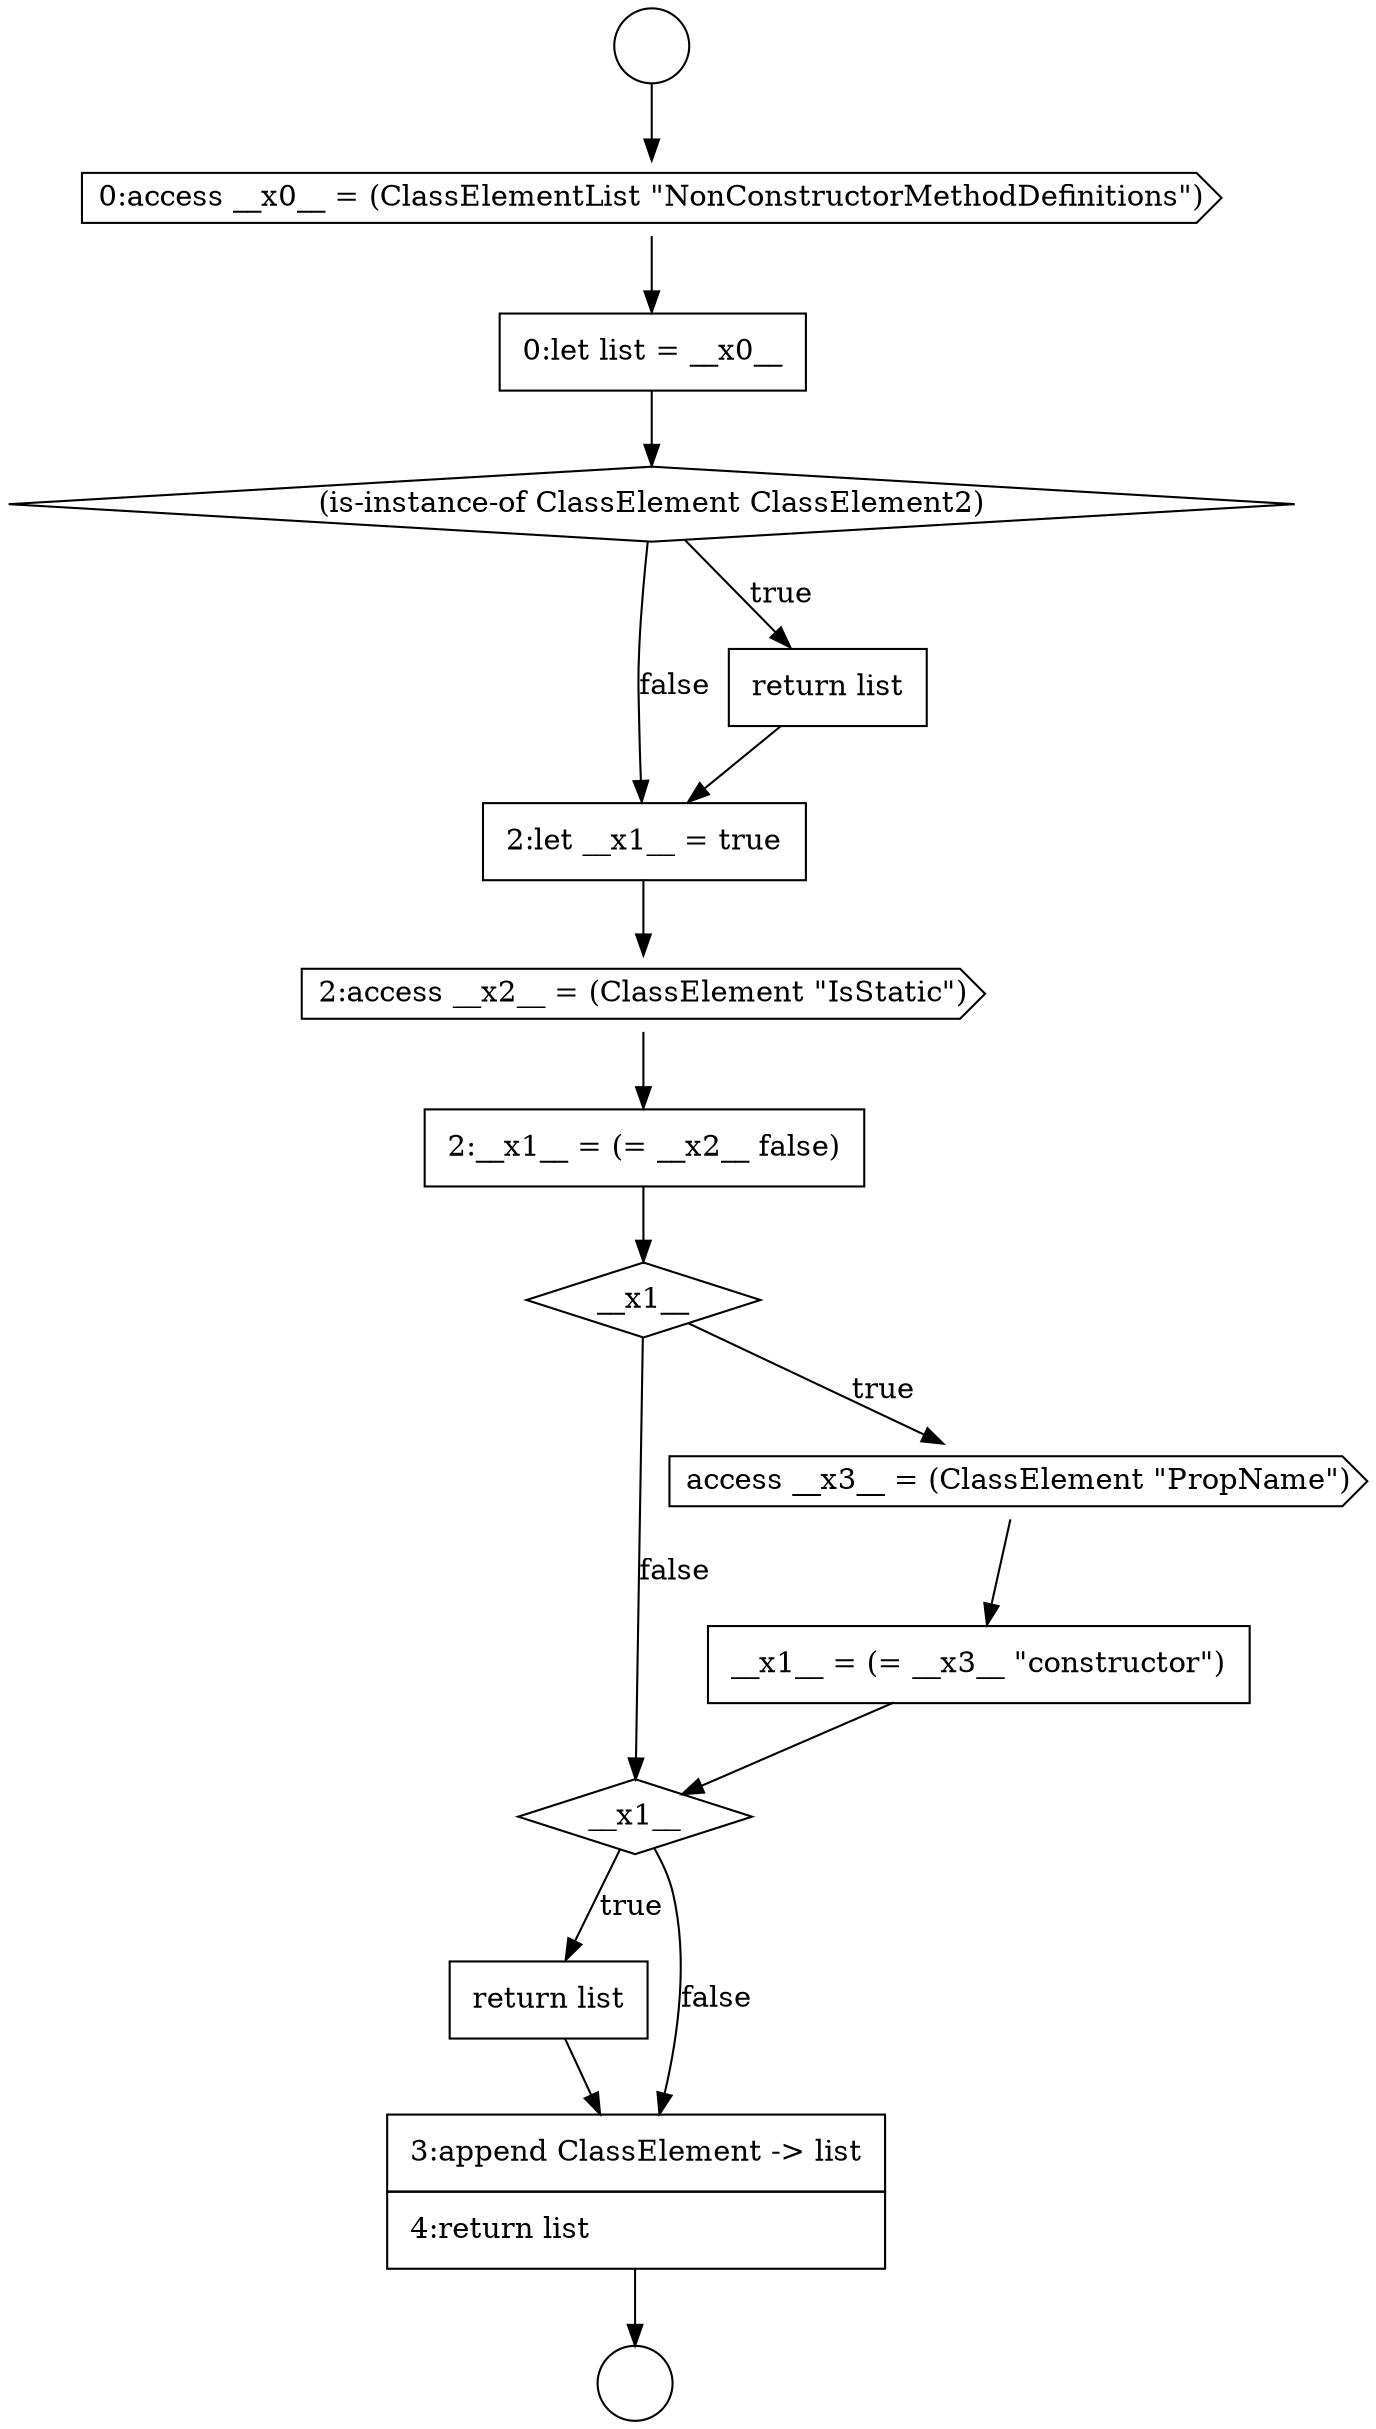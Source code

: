 digraph {
  node9003 [shape=diamond, label=<<font color="black">__x1__</font>> color="black" fillcolor="white" style=filled]
  node9000 [shape=none, margin=0, label=<<font color="black">
    <table border="0" cellborder="1" cellspacing="0" cellpadding="10">
      <tr><td align="left">2:let __x1__ = true</td></tr>
    </table>
  </font>> color="black" fillcolor="white" style=filled]
  node8996 [shape=cds, label=<<font color="black">0:access __x0__ = (ClassElementList &quot;NonConstructorMethodDefinitions&quot;)</font>> color="black" fillcolor="white" style=filled]
  node9007 [shape=none, margin=0, label=<<font color="black">
    <table border="0" cellborder="1" cellspacing="0" cellpadding="10">
      <tr><td align="left">return list</td></tr>
    </table>
  </font>> color="black" fillcolor="white" style=filled]
  node8994 [shape=circle label=" " color="black" fillcolor="white" style=filled]
  node8995 [shape=circle label=" " color="black" fillcolor="white" style=filled]
  node9008 [shape=none, margin=0, label=<<font color="black">
    <table border="0" cellborder="1" cellspacing="0" cellpadding="10">
      <tr><td align="left">3:append ClassElement -&gt; list</td></tr>
      <tr><td align="left">4:return list</td></tr>
    </table>
  </font>> color="black" fillcolor="white" style=filled]
  node8998 [shape=diamond, label=<<font color="black">(is-instance-of ClassElement ClassElement2)</font>> color="black" fillcolor="white" style=filled]
  node9001 [shape=cds, label=<<font color="black">2:access __x2__ = (ClassElement &quot;IsStatic&quot;)</font>> color="black" fillcolor="white" style=filled]
  node9005 [shape=none, margin=0, label=<<font color="black">
    <table border="0" cellborder="1" cellspacing="0" cellpadding="10">
      <tr><td align="left">__x1__ = (= __x3__ &quot;constructor&quot;)</td></tr>
    </table>
  </font>> color="black" fillcolor="white" style=filled]
  node8997 [shape=none, margin=0, label=<<font color="black">
    <table border="0" cellborder="1" cellspacing="0" cellpadding="10">
      <tr><td align="left">0:let list = __x0__</td></tr>
    </table>
  </font>> color="black" fillcolor="white" style=filled]
  node9002 [shape=none, margin=0, label=<<font color="black">
    <table border="0" cellborder="1" cellspacing="0" cellpadding="10">
      <tr><td align="left">2:__x1__ = (= __x2__ false)</td></tr>
    </table>
  </font>> color="black" fillcolor="white" style=filled]
  node9006 [shape=diamond, label=<<font color="black">__x1__</font>> color="black" fillcolor="white" style=filled]
  node8999 [shape=none, margin=0, label=<<font color="black">
    <table border="0" cellborder="1" cellspacing="0" cellpadding="10">
      <tr><td align="left">return list</td></tr>
    </table>
  </font>> color="black" fillcolor="white" style=filled]
  node9004 [shape=cds, label=<<font color="black">access __x3__ = (ClassElement &quot;PropName&quot;)</font>> color="black" fillcolor="white" style=filled]
  node8999 -> node9000 [ color="black"]
  node8997 -> node8998 [ color="black"]
  node9008 -> node8995 [ color="black"]
  node8998 -> node8999 [label=<<font color="black">true</font>> color="black"]
  node8998 -> node9000 [label=<<font color="black">false</font>> color="black"]
  node9007 -> node9008 [ color="black"]
  node8994 -> node8996 [ color="black"]
  node9001 -> node9002 [ color="black"]
  node9006 -> node9007 [label=<<font color="black">true</font>> color="black"]
  node9006 -> node9008 [label=<<font color="black">false</font>> color="black"]
  node8996 -> node8997 [ color="black"]
  node9004 -> node9005 [ color="black"]
  node9000 -> node9001 [ color="black"]
  node9002 -> node9003 [ color="black"]
  node9003 -> node9004 [label=<<font color="black">true</font>> color="black"]
  node9003 -> node9006 [label=<<font color="black">false</font>> color="black"]
  node9005 -> node9006 [ color="black"]
}
